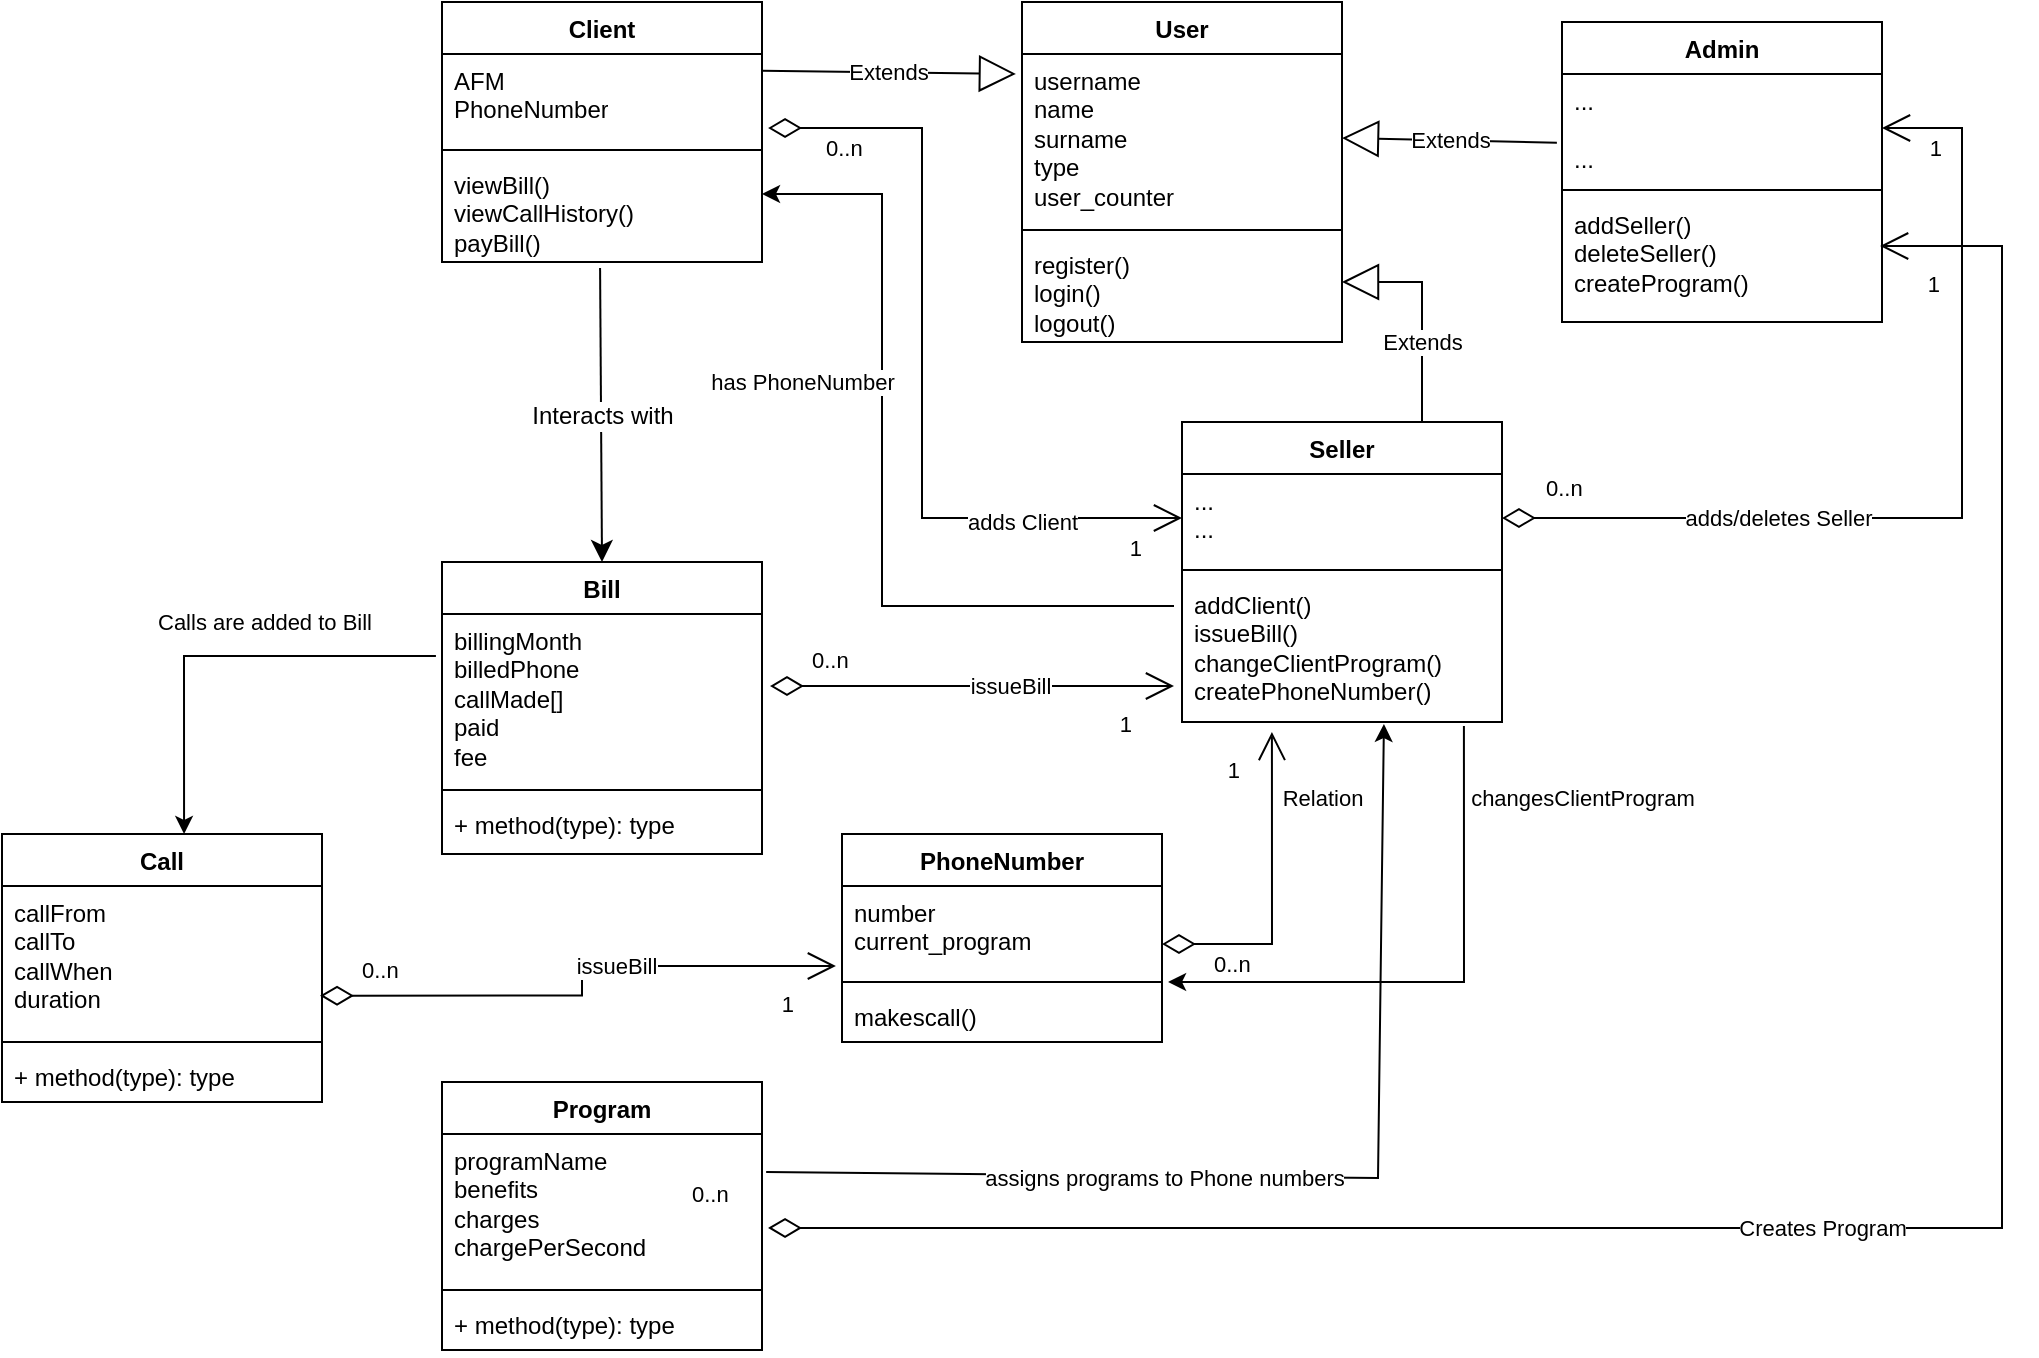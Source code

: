 <mxfile version="24.2.3" type="github">
  <diagram id="C5RBs43oDa-KdzZeNtuy" name="Page-1">
    <mxGraphModel dx="2440" dy="653" grid="1" gridSize="10" guides="1" tooltips="1" connect="1" arrows="1" fold="1" page="1" pageScale="1" pageWidth="827" pageHeight="1169" math="0" shadow="0">
      <root>
        <mxCell id="WIyWlLk6GJQsqaUBKTNV-0" />
        <mxCell id="WIyWlLk6GJQsqaUBKTNV-1" parent="WIyWlLk6GJQsqaUBKTNV-0" />
        <mxCell id="PQQsiV7FaaH9W0I3lToX-6" value="User" style="swimlane;fontStyle=1;align=center;verticalAlign=top;childLayout=stackLayout;horizontal=1;startSize=26;horizontalStack=0;resizeParent=1;resizeParentMax=0;resizeLast=0;collapsible=1;marginBottom=0;whiteSpace=wrap;html=1;" parent="WIyWlLk6GJQsqaUBKTNV-1" vertex="1">
          <mxGeometry x="320" y="40" width="160" height="170" as="geometry">
            <mxRectangle x="254" y="150" width="100" height="30" as="alternateBounds" />
          </mxGeometry>
        </mxCell>
        <mxCell id="PQQsiV7FaaH9W0I3lToX-7" value="username&lt;div&gt;name&lt;/div&gt;&lt;div&gt;surname&lt;/div&gt;&lt;div&gt;type&lt;/div&gt;&lt;div&gt;user_counter&lt;/div&gt;" style="text;strokeColor=none;fillColor=none;align=left;verticalAlign=top;spacingLeft=4;spacingRight=4;overflow=hidden;rotatable=0;points=[[0,0.5],[1,0.5]];portConstraint=eastwest;whiteSpace=wrap;html=1;" parent="PQQsiV7FaaH9W0I3lToX-6" vertex="1">
          <mxGeometry y="26" width="160" height="84" as="geometry" />
        </mxCell>
        <mxCell id="PQQsiV7FaaH9W0I3lToX-8" value="" style="line;strokeWidth=1;fillColor=none;align=left;verticalAlign=middle;spacingTop=-1;spacingLeft=3;spacingRight=3;rotatable=0;labelPosition=right;points=[];portConstraint=eastwest;strokeColor=inherit;" parent="PQQsiV7FaaH9W0I3lToX-6" vertex="1">
          <mxGeometry y="110" width="160" height="8" as="geometry" />
        </mxCell>
        <mxCell id="PQQsiV7FaaH9W0I3lToX-9" value="register()&lt;div&gt;login()&lt;/div&gt;&lt;div&gt;logout()&lt;/div&gt;" style="text;strokeColor=none;fillColor=none;align=left;verticalAlign=top;spacingLeft=4;spacingRight=4;overflow=hidden;rotatable=0;points=[[0,0.5],[1,0.5]];portConstraint=eastwest;whiteSpace=wrap;html=1;" parent="PQQsiV7FaaH9W0I3lToX-6" vertex="1">
          <mxGeometry y="118" width="160" height="52" as="geometry" />
        </mxCell>
        <mxCell id="PQQsiV7FaaH9W0I3lToX-16" value="Admin" style="swimlane;fontStyle=1;align=center;verticalAlign=top;childLayout=stackLayout;horizontal=1;startSize=26;horizontalStack=0;resizeParent=1;resizeParentMax=0;resizeLast=0;collapsible=1;marginBottom=0;whiteSpace=wrap;html=1;" parent="WIyWlLk6GJQsqaUBKTNV-1" vertex="1">
          <mxGeometry x="590" y="50" width="160" height="150" as="geometry" />
        </mxCell>
        <mxCell id="PQQsiV7FaaH9W0I3lToX-17" value="...&lt;div&gt;&lt;br&gt;&lt;/div&gt;&lt;div&gt;...&lt;/div&gt;" style="text;strokeColor=none;fillColor=none;align=left;verticalAlign=top;spacingLeft=4;spacingRight=4;overflow=hidden;rotatable=0;points=[[0,0.5],[1,0.5]];portConstraint=eastwest;whiteSpace=wrap;html=1;" parent="PQQsiV7FaaH9W0I3lToX-16" vertex="1">
          <mxGeometry y="26" width="160" height="54" as="geometry" />
        </mxCell>
        <mxCell id="PQQsiV7FaaH9W0I3lToX-18" value="" style="line;strokeWidth=1;fillColor=none;align=left;verticalAlign=middle;spacingTop=-1;spacingLeft=3;spacingRight=3;rotatable=0;labelPosition=right;points=[];portConstraint=eastwest;strokeColor=inherit;" parent="PQQsiV7FaaH9W0I3lToX-16" vertex="1">
          <mxGeometry y="80" width="160" height="8" as="geometry" />
        </mxCell>
        <mxCell id="PQQsiV7FaaH9W0I3lToX-19" value="addSeller()&lt;div&gt;deleteSeller()&lt;/div&gt;&lt;div&gt;createProgram()&lt;/div&gt;" style="text;strokeColor=none;fillColor=none;align=left;verticalAlign=top;spacingLeft=4;spacingRight=4;overflow=hidden;rotatable=0;points=[[0,0.5],[1,0.5]];portConstraint=eastwest;whiteSpace=wrap;html=1;" parent="PQQsiV7FaaH9W0I3lToX-16" vertex="1">
          <mxGeometry y="88" width="160" height="62" as="geometry" />
        </mxCell>
        <mxCell id="PQQsiV7FaaH9W0I3lToX-20" value="Client" style="swimlane;fontStyle=1;align=center;verticalAlign=top;childLayout=stackLayout;horizontal=1;startSize=26;horizontalStack=0;resizeParent=1;resizeParentMax=0;resizeLast=0;collapsible=1;marginBottom=0;whiteSpace=wrap;html=1;" parent="WIyWlLk6GJQsqaUBKTNV-1" vertex="1">
          <mxGeometry x="30" y="40" width="160" height="130" as="geometry" />
        </mxCell>
        <mxCell id="PQQsiV7FaaH9W0I3lToX-21" value="AFM&lt;div&gt;PhoneNumber&lt;/div&gt;&lt;div&gt;&lt;br&gt;&lt;/div&gt;" style="text;strokeColor=none;fillColor=none;align=left;verticalAlign=top;spacingLeft=4;spacingRight=4;overflow=hidden;rotatable=0;points=[[0,0.5],[1,0.5]];portConstraint=eastwest;whiteSpace=wrap;html=1;" parent="PQQsiV7FaaH9W0I3lToX-20" vertex="1">
          <mxGeometry y="26" width="160" height="44" as="geometry" />
        </mxCell>
        <mxCell id="PQQsiV7FaaH9W0I3lToX-22" value="" style="line;strokeWidth=1;fillColor=none;align=left;verticalAlign=middle;spacingTop=-1;spacingLeft=3;spacingRight=3;rotatable=0;labelPosition=right;points=[];portConstraint=eastwest;strokeColor=inherit;" parent="PQQsiV7FaaH9W0I3lToX-20" vertex="1">
          <mxGeometry y="70" width="160" height="8" as="geometry" />
        </mxCell>
        <mxCell id="PQQsiV7FaaH9W0I3lToX-23" value="viewBill()&lt;div&gt;viewCallHistory()&lt;/div&gt;&lt;div&gt;payBill()&lt;/div&gt;" style="text;strokeColor=none;fillColor=none;align=left;verticalAlign=top;spacingLeft=4;spacingRight=4;overflow=hidden;rotatable=0;points=[[0,0.5],[1,0.5]];portConstraint=eastwest;whiteSpace=wrap;html=1;" parent="PQQsiV7FaaH9W0I3lToX-20" vertex="1">
          <mxGeometry y="78" width="160" height="52" as="geometry" />
        </mxCell>
        <mxCell id="PQQsiV7FaaH9W0I3lToX-24" value="Seller" style="swimlane;fontStyle=1;align=center;verticalAlign=top;childLayout=stackLayout;horizontal=1;startSize=26;horizontalStack=0;resizeParent=1;resizeParentMax=0;resizeLast=0;collapsible=1;marginBottom=0;whiteSpace=wrap;html=1;" parent="WIyWlLk6GJQsqaUBKTNV-1" vertex="1">
          <mxGeometry x="400" y="250" width="160" height="150" as="geometry" />
        </mxCell>
        <mxCell id="PQQsiV7FaaH9W0I3lToX-25" value="...&lt;div&gt;...&lt;/div&gt;" style="text;strokeColor=none;fillColor=none;align=left;verticalAlign=top;spacingLeft=4;spacingRight=4;overflow=hidden;rotatable=0;points=[[0,0.5],[1,0.5]];portConstraint=eastwest;whiteSpace=wrap;html=1;" parent="PQQsiV7FaaH9W0I3lToX-24" vertex="1">
          <mxGeometry y="26" width="160" height="44" as="geometry" />
        </mxCell>
        <mxCell id="PQQsiV7FaaH9W0I3lToX-26" value="" style="line;strokeWidth=1;fillColor=none;align=left;verticalAlign=middle;spacingTop=-1;spacingLeft=3;spacingRight=3;rotatable=0;labelPosition=right;points=[];portConstraint=eastwest;strokeColor=inherit;" parent="PQQsiV7FaaH9W0I3lToX-24" vertex="1">
          <mxGeometry y="70" width="160" height="8" as="geometry" />
        </mxCell>
        <mxCell id="PQQsiV7FaaH9W0I3lToX-27" value="addClient()&lt;div&gt;issueBill()&lt;/div&gt;&lt;div&gt;changeClientProgram()&lt;br&gt;createPhoneNumber()&lt;/div&gt;&lt;div&gt;&lt;br&gt;&lt;/div&gt;" style="text;strokeColor=none;fillColor=none;align=left;verticalAlign=top;spacingLeft=4;spacingRight=4;overflow=hidden;rotatable=0;points=[[0,0.5],[1,0.5]];portConstraint=eastwest;whiteSpace=wrap;html=1;" parent="PQQsiV7FaaH9W0I3lToX-24" vertex="1">
          <mxGeometry y="78" width="160" height="72" as="geometry" />
        </mxCell>
        <mxCell id="PQQsiV7FaaH9W0I3lToX-28" value="Extends" style="endArrow=block;endSize=16;endFill=0;html=1;rounded=0;exitX=0.999;exitY=0.19;exitDx=0;exitDy=0;exitPerimeter=0;entryX=-0.019;entryY=0.119;entryDx=0;entryDy=0;entryPerimeter=0;" parent="WIyWlLk6GJQsqaUBKTNV-1" source="PQQsiV7FaaH9W0I3lToX-21" target="PQQsiV7FaaH9W0I3lToX-7" edge="1">
          <mxGeometry width="160" relative="1" as="geometry">
            <mxPoint x="194" y="100" as="sourcePoint" />
            <mxPoint x="320" y="74" as="targetPoint" />
            <Array as="points" />
          </mxGeometry>
        </mxCell>
        <mxCell id="PQQsiV7FaaH9W0I3lToX-29" value="Extends" style="endArrow=block;endSize=16;endFill=0;html=1;rounded=0;exitX=0.75;exitY=0;exitDx=0;exitDy=0;" parent="WIyWlLk6GJQsqaUBKTNV-1" source="PQQsiV7FaaH9W0I3lToX-24" edge="1">
          <mxGeometry x="-0.273" width="160" relative="1" as="geometry">
            <mxPoint x="470" y="524.24" as="sourcePoint" />
            <mxPoint x="480" y="180" as="targetPoint" />
            <Array as="points">
              <mxPoint x="520" y="180" />
            </Array>
            <mxPoint as="offset" />
          </mxGeometry>
        </mxCell>
        <mxCell id="PQQsiV7FaaH9W0I3lToX-30" value="Extends" style="endArrow=block;endSize=16;endFill=0;html=1;rounded=0;entryX=1;entryY=0.5;entryDx=0;entryDy=0;exitX=-0.016;exitY=0.636;exitDx=0;exitDy=0;exitPerimeter=0;" parent="WIyWlLk6GJQsqaUBKTNV-1" source="PQQsiV7FaaH9W0I3lToX-17" target="PQQsiV7FaaH9W0I3lToX-7" edge="1">
          <mxGeometry width="160" relative="1" as="geometry">
            <mxPoint x="590" y="108" as="sourcePoint" />
            <mxPoint x="634" y="310" as="targetPoint" />
          </mxGeometry>
        </mxCell>
        <mxCell id="PQQsiV7FaaH9W0I3lToX-31" value="PhoneNumber" style="swimlane;fontStyle=1;align=center;verticalAlign=top;childLayout=stackLayout;horizontal=1;startSize=26;horizontalStack=0;resizeParent=1;resizeParentMax=0;resizeLast=0;collapsible=1;marginBottom=0;whiteSpace=wrap;html=1;" parent="WIyWlLk6GJQsqaUBKTNV-1" vertex="1">
          <mxGeometry x="230" y="456" width="160" height="104" as="geometry" />
        </mxCell>
        <mxCell id="PQQsiV7FaaH9W0I3lToX-32" value="&lt;div&gt;number&lt;/div&gt;&lt;div&gt;current_program&lt;/div&gt;" style="text;strokeColor=none;fillColor=none;align=left;verticalAlign=top;spacingLeft=4;spacingRight=4;overflow=hidden;rotatable=0;points=[[0,0.5],[1,0.5]];portConstraint=eastwest;whiteSpace=wrap;html=1;" parent="PQQsiV7FaaH9W0I3lToX-31" vertex="1">
          <mxGeometry y="26" width="160" height="44" as="geometry" />
        </mxCell>
        <mxCell id="PQQsiV7FaaH9W0I3lToX-33" value="" style="line;strokeWidth=1;fillColor=none;align=left;verticalAlign=middle;spacingTop=-1;spacingLeft=3;spacingRight=3;rotatable=0;labelPosition=right;points=[];portConstraint=eastwest;strokeColor=inherit;" parent="PQQsiV7FaaH9W0I3lToX-31" vertex="1">
          <mxGeometry y="70" width="160" height="8" as="geometry" />
        </mxCell>
        <mxCell id="PQQsiV7FaaH9W0I3lToX-34" value="makescall()" style="text;strokeColor=none;fillColor=none;align=left;verticalAlign=top;spacingLeft=4;spacingRight=4;overflow=hidden;rotatable=0;points=[[0,0.5],[1,0.5]];portConstraint=eastwest;whiteSpace=wrap;html=1;" parent="PQQsiV7FaaH9W0I3lToX-31" vertex="1">
          <mxGeometry y="78" width="160" height="26" as="geometry" />
        </mxCell>
        <mxCell id="PQQsiV7FaaH9W0I3lToX-35" value="Program" style="swimlane;fontStyle=1;align=center;verticalAlign=top;childLayout=stackLayout;horizontal=1;startSize=26;horizontalStack=0;resizeParent=1;resizeParentMax=0;resizeLast=0;collapsible=1;marginBottom=0;whiteSpace=wrap;html=1;" parent="WIyWlLk6GJQsqaUBKTNV-1" vertex="1">
          <mxGeometry x="30" y="580" width="160" height="134" as="geometry" />
        </mxCell>
        <mxCell id="PQQsiV7FaaH9W0I3lToX-36" value="programName&lt;div&gt;benefits&lt;/div&gt;&lt;div&gt;charges&lt;/div&gt;&lt;div&gt;chargePerSecond&lt;/div&gt;" style="text;strokeColor=none;fillColor=none;align=left;verticalAlign=top;spacingLeft=4;spacingRight=4;overflow=hidden;rotatable=0;points=[[0,0.5],[1,0.5]];portConstraint=eastwest;whiteSpace=wrap;html=1;" parent="PQQsiV7FaaH9W0I3lToX-35" vertex="1">
          <mxGeometry y="26" width="160" height="74" as="geometry" />
        </mxCell>
        <mxCell id="PQQsiV7FaaH9W0I3lToX-37" value="" style="line;strokeWidth=1;fillColor=none;align=left;verticalAlign=middle;spacingTop=-1;spacingLeft=3;spacingRight=3;rotatable=0;labelPosition=right;points=[];portConstraint=eastwest;strokeColor=inherit;" parent="PQQsiV7FaaH9W0I3lToX-35" vertex="1">
          <mxGeometry y="100" width="160" height="8" as="geometry" />
        </mxCell>
        <mxCell id="PQQsiV7FaaH9W0I3lToX-38" value="+ method(type): type" style="text;strokeColor=none;fillColor=none;align=left;verticalAlign=top;spacingLeft=4;spacingRight=4;overflow=hidden;rotatable=0;points=[[0,0.5],[1,0.5]];portConstraint=eastwest;whiteSpace=wrap;html=1;" parent="PQQsiV7FaaH9W0I3lToX-35" vertex="1">
          <mxGeometry y="108" width="160" height="26" as="geometry" />
        </mxCell>
        <mxCell id="PQQsiV7FaaH9W0I3lToX-39" value="Call" style="swimlane;fontStyle=1;align=center;verticalAlign=top;childLayout=stackLayout;horizontal=1;startSize=26;horizontalStack=0;resizeParent=1;resizeParentMax=0;resizeLast=0;collapsible=1;marginBottom=0;whiteSpace=wrap;html=1;" parent="WIyWlLk6GJQsqaUBKTNV-1" vertex="1">
          <mxGeometry x="-190" y="456" width="160" height="134" as="geometry" />
        </mxCell>
        <mxCell id="PQQsiV7FaaH9W0I3lToX-40" value="callFrom&lt;div&gt;callTo&lt;/div&gt;&lt;div&gt;callWhen&lt;/div&gt;&lt;div&gt;duration&lt;/div&gt;" style="text;strokeColor=none;fillColor=none;align=left;verticalAlign=top;spacingLeft=4;spacingRight=4;overflow=hidden;rotatable=0;points=[[0,0.5],[1,0.5]];portConstraint=eastwest;whiteSpace=wrap;html=1;" parent="PQQsiV7FaaH9W0I3lToX-39" vertex="1">
          <mxGeometry y="26" width="160" height="74" as="geometry" />
        </mxCell>
        <mxCell id="PQQsiV7FaaH9W0I3lToX-41" value="" style="line;strokeWidth=1;fillColor=none;align=left;verticalAlign=middle;spacingTop=-1;spacingLeft=3;spacingRight=3;rotatable=0;labelPosition=right;points=[];portConstraint=eastwest;strokeColor=inherit;" parent="PQQsiV7FaaH9W0I3lToX-39" vertex="1">
          <mxGeometry y="100" width="160" height="8" as="geometry" />
        </mxCell>
        <mxCell id="PQQsiV7FaaH9W0I3lToX-42" value="+ method(type): type" style="text;strokeColor=none;fillColor=none;align=left;verticalAlign=top;spacingLeft=4;spacingRight=4;overflow=hidden;rotatable=0;points=[[0,0.5],[1,0.5]];portConstraint=eastwest;whiteSpace=wrap;html=1;" parent="PQQsiV7FaaH9W0I3lToX-39" vertex="1">
          <mxGeometry y="108" width="160" height="26" as="geometry" />
        </mxCell>
        <mxCell id="PQQsiV7FaaH9W0I3lToX-43" value="Bill" style="swimlane;fontStyle=1;align=center;verticalAlign=top;childLayout=stackLayout;horizontal=1;startSize=26;horizontalStack=0;resizeParent=1;resizeParentMax=0;resizeLast=0;collapsible=1;marginBottom=0;whiteSpace=wrap;html=1;" parent="WIyWlLk6GJQsqaUBKTNV-1" vertex="1">
          <mxGeometry x="30" y="320" width="160" height="146" as="geometry" />
        </mxCell>
        <mxCell id="PQQsiV7FaaH9W0I3lToX-44" value="billingMonth&lt;div&gt;billedPhone&lt;/div&gt;&lt;div&gt;callMade[]&lt;/div&gt;&lt;div&gt;paid&lt;/div&gt;&lt;div&gt;fee&lt;/div&gt;" style="text;strokeColor=none;fillColor=none;align=left;verticalAlign=top;spacingLeft=4;spacingRight=4;overflow=hidden;rotatable=0;points=[[0,0.5],[1,0.5]];portConstraint=eastwest;whiteSpace=wrap;html=1;" parent="PQQsiV7FaaH9W0I3lToX-43" vertex="1">
          <mxGeometry y="26" width="160" height="84" as="geometry" />
        </mxCell>
        <mxCell id="PQQsiV7FaaH9W0I3lToX-45" value="" style="line;strokeWidth=1;fillColor=none;align=left;verticalAlign=middle;spacingTop=-1;spacingLeft=3;spacingRight=3;rotatable=0;labelPosition=right;points=[];portConstraint=eastwest;strokeColor=inherit;" parent="PQQsiV7FaaH9W0I3lToX-43" vertex="1">
          <mxGeometry y="110" width="160" height="8" as="geometry" />
        </mxCell>
        <mxCell id="PQQsiV7FaaH9W0I3lToX-46" value="+ method(type): type" style="text;strokeColor=none;fillColor=none;align=left;verticalAlign=top;spacingLeft=4;spacingRight=4;overflow=hidden;rotatable=0;points=[[0,0.5],[1,0.5]];portConstraint=eastwest;whiteSpace=wrap;html=1;" parent="PQQsiV7FaaH9W0I3lToX-43" vertex="1">
          <mxGeometry y="118" width="160" height="28" as="geometry" />
        </mxCell>
        <mxCell id="S9b0oIYNmGxssWFGSMph-13" value="adds/deletes Seller" style="endArrow=open;html=1;endSize=12;startArrow=diamondThin;startSize=14;startFill=0;edgeStyle=orthogonalEdgeStyle;rounded=0;exitX=1;exitY=0.5;exitDx=0;exitDy=0;entryX=1;entryY=0.5;entryDx=0;entryDy=0;" parent="WIyWlLk6GJQsqaUBKTNV-1" source="PQQsiV7FaaH9W0I3lToX-25" target="PQQsiV7FaaH9W0I3lToX-17" edge="1">
          <mxGeometry x="-0.406" relative="1" as="geometry">
            <mxPoint x="750" y="410" as="sourcePoint" />
            <mxPoint x="910" y="410" as="targetPoint" />
            <Array as="points">
              <mxPoint x="790" y="298" />
              <mxPoint x="790" y="103" />
            </Array>
            <mxPoint as="offset" />
          </mxGeometry>
        </mxCell>
        <mxCell id="S9b0oIYNmGxssWFGSMph-14" value="0..n" style="edgeLabel;resizable=0;html=1;align=left;verticalAlign=top;" parent="S9b0oIYNmGxssWFGSMph-13" connectable="0" vertex="1">
          <mxGeometry x="-1" relative="1" as="geometry">
            <mxPoint x="20" y="-28" as="offset" />
          </mxGeometry>
        </mxCell>
        <mxCell id="S9b0oIYNmGxssWFGSMph-15" value="1" style="edgeLabel;resizable=0;html=1;align=right;verticalAlign=top;" parent="S9b0oIYNmGxssWFGSMph-13" connectable="0" vertex="1">
          <mxGeometry x="1" relative="1" as="geometry">
            <mxPoint x="30" y="-3" as="offset" />
          </mxGeometry>
        </mxCell>
        <mxCell id="S9b0oIYNmGxssWFGSMph-16" value="adds Client" style="endArrow=open;html=1;endSize=12;startArrow=diamondThin;startSize=14;startFill=0;edgeStyle=orthogonalEdgeStyle;rounded=0;entryX=0;entryY=0.5;entryDx=0;entryDy=0;exitX=1.019;exitY=0.841;exitDx=0;exitDy=0;exitPerimeter=0;" parent="WIyWlLk6GJQsqaUBKTNV-1" source="PQQsiV7FaaH9W0I3lToX-21" target="PQQsiV7FaaH9W0I3lToX-25" edge="1">
          <mxGeometry x="0.602" y="-2" relative="1" as="geometry">
            <mxPoint x="290" y="150" as="sourcePoint" />
            <mxPoint x="350" y="110" as="targetPoint" />
            <Array as="points">
              <mxPoint x="270" y="103" />
              <mxPoint x="270" y="298" />
            </Array>
            <mxPoint as="offset" />
          </mxGeometry>
        </mxCell>
        <mxCell id="S9b0oIYNmGxssWFGSMph-17" value="0..n" style="edgeLabel;resizable=0;html=1;align=left;verticalAlign=top;" parent="S9b0oIYNmGxssWFGSMph-16" connectable="0" vertex="1">
          <mxGeometry x="-1" relative="1" as="geometry">
            <mxPoint x="27" y="-3" as="offset" />
          </mxGeometry>
        </mxCell>
        <mxCell id="S9b0oIYNmGxssWFGSMph-18" value="1" style="edgeLabel;resizable=0;html=1;align=right;verticalAlign=top;" parent="S9b0oIYNmGxssWFGSMph-16" connectable="0" vertex="1">
          <mxGeometry x="1" relative="1" as="geometry">
            <mxPoint x="-20" y="2" as="offset" />
          </mxGeometry>
        </mxCell>
        <mxCell id="S9b0oIYNmGxssWFGSMph-22" value="Relation" style="endArrow=open;html=1;endSize=12;startArrow=diamondThin;startSize=14;startFill=0;edgeStyle=orthogonalEdgeStyle;rounded=0;exitX=1;exitY=0.659;exitDx=0;exitDy=0;entryX=0.281;entryY=1.069;entryDx=0;entryDy=0;exitPerimeter=0;entryPerimeter=0;" parent="WIyWlLk6GJQsqaUBKTNV-1" source="PQQsiV7FaaH9W0I3lToX-32" target="PQQsiV7FaaH9W0I3lToX-27" edge="1">
          <mxGeometry x="0.587" y="-25" relative="1" as="geometry">
            <mxPoint x="320" y="360" as="sourcePoint" />
            <mxPoint x="530" y="310" as="targetPoint" />
            <Array as="points">
              <mxPoint x="445" y="511" />
            </Array>
            <mxPoint as="offset" />
          </mxGeometry>
        </mxCell>
        <mxCell id="S9b0oIYNmGxssWFGSMph-23" value="0..n" style="edgeLabel;resizable=0;html=1;align=left;verticalAlign=top;" parent="S9b0oIYNmGxssWFGSMph-22" connectable="0" vertex="1">
          <mxGeometry x="-1" relative="1" as="geometry">
            <mxPoint x="24" y="-3" as="offset" />
          </mxGeometry>
        </mxCell>
        <mxCell id="S9b0oIYNmGxssWFGSMph-24" value="1" style="edgeLabel;resizable=0;html=1;align=right;verticalAlign=top;" parent="S9b0oIYNmGxssWFGSMph-22" connectable="0" vertex="1">
          <mxGeometry x="1" relative="1" as="geometry">
            <mxPoint x="-15" y="6" as="offset" />
          </mxGeometry>
        </mxCell>
        <mxCell id="FqNcEAtLq2740I8LnWUh-6" value="issueBill" style="endArrow=open;html=1;endSize=12;startArrow=diamondThin;startSize=14;startFill=0;edgeStyle=orthogonalEdgeStyle;rounded=0;exitX=1.025;exitY=0.429;exitDx=0;exitDy=0;exitPerimeter=0;entryX=-0.025;entryY=0.75;entryDx=0;entryDy=0;entryPerimeter=0;" parent="WIyWlLk6GJQsqaUBKTNV-1" source="PQQsiV7FaaH9W0I3lToX-44" target="PQQsiV7FaaH9W0I3lToX-27" edge="1">
          <mxGeometry x="0.193" relative="1" as="geometry">
            <mxPoint x="230" y="400" as="sourcePoint" />
            <mxPoint x="360" y="430" as="targetPoint" />
            <Array as="points" />
            <mxPoint as="offset" />
          </mxGeometry>
        </mxCell>
        <mxCell id="FqNcEAtLq2740I8LnWUh-7" value="0..n" style="edgeLabel;resizable=0;html=1;align=left;verticalAlign=top;" parent="FqNcEAtLq2740I8LnWUh-6" connectable="0" vertex="1">
          <mxGeometry x="-1" relative="1" as="geometry">
            <mxPoint x="19" y="-26" as="offset" />
          </mxGeometry>
        </mxCell>
        <mxCell id="FqNcEAtLq2740I8LnWUh-8" value="1" style="edgeLabel;resizable=0;html=1;align=right;verticalAlign=top;" parent="FqNcEAtLq2740I8LnWUh-6" connectable="0" vertex="1">
          <mxGeometry x="1" relative="1" as="geometry">
            <mxPoint x="-20" y="6" as="offset" />
          </mxGeometry>
        </mxCell>
        <mxCell id="FqNcEAtLq2740I8LnWUh-9" value="Creates Program" style="endArrow=open;html=1;endSize=12;startArrow=diamondThin;startSize=14;startFill=0;edgeStyle=orthogonalEdgeStyle;rounded=0;entryX=0.994;entryY=0.387;entryDx=0;entryDy=0;entryPerimeter=0;exitX=1.019;exitY=0.635;exitDx=0;exitDy=0;exitPerimeter=0;" parent="WIyWlLk6GJQsqaUBKTNV-1" source="PQQsiV7FaaH9W0I3lToX-36" target="PQQsiV7FaaH9W0I3lToX-19" edge="1">
          <mxGeometry x="-0.098" relative="1" as="geometry">
            <mxPoint x="230" y="660" as="sourcePoint" />
            <mxPoint x="690" y="250" as="targetPoint" />
            <Array as="points">
              <mxPoint x="810" y="653" />
              <mxPoint x="810" y="162" />
            </Array>
            <mxPoint as="offset" />
          </mxGeometry>
        </mxCell>
        <mxCell id="FqNcEAtLq2740I8LnWUh-10" value="0..n" style="edgeLabel;resizable=0;html=1;align=left;verticalAlign=top;" parent="FqNcEAtLq2740I8LnWUh-9" connectable="0" vertex="1">
          <mxGeometry x="-1" relative="1" as="geometry">
            <mxPoint x="-40" y="-30" as="offset" />
          </mxGeometry>
        </mxCell>
        <mxCell id="FqNcEAtLq2740I8LnWUh-11" value="1" style="edgeLabel;resizable=0;html=1;align=right;verticalAlign=top;" parent="FqNcEAtLq2740I8LnWUh-9" connectable="0" vertex="1">
          <mxGeometry x="1" relative="1" as="geometry">
            <mxPoint x="31" y="6" as="offset" />
          </mxGeometry>
        </mxCell>
        <mxCell id="FqNcEAtLq2740I8LnWUh-26" value="" style="endArrow=classic;html=1;rounded=0;fontSize=12;startSize=8;endSize=8;curved=1;exitX=0.494;exitY=1.058;exitDx=0;exitDy=0;exitPerimeter=0;entryX=0.5;entryY=0;entryDx=0;entryDy=0;" parent="WIyWlLk6GJQsqaUBKTNV-1" source="PQQsiV7FaaH9W0I3lToX-23" target="PQQsiV7FaaH9W0I3lToX-43" edge="1">
          <mxGeometry relative="1" as="geometry">
            <mxPoint x="80" y="240" as="sourcePoint" />
            <mxPoint x="180" y="240" as="targetPoint" />
          </mxGeometry>
        </mxCell>
        <mxCell id="FqNcEAtLq2740I8LnWUh-27" value="Interacts with" style="edgeLabel;resizable=0;html=1;fontSize=12;;align=center;verticalAlign=middle;" parent="FqNcEAtLq2740I8LnWUh-26" connectable="0" vertex="1">
          <mxGeometry relative="1" as="geometry" />
        </mxCell>
        <mxCell id="ZRw_U6qxjAQ-fMK9GYlp-0" value="issueBill" style="endArrow=open;html=1;endSize=12;startArrow=diamondThin;startSize=14;startFill=0;edgeStyle=orthogonalEdgeStyle;rounded=0;exitX=0.994;exitY=0.741;exitDx=0;exitDy=0;exitPerimeter=0;entryX=-0.019;entryY=0.909;entryDx=0;entryDy=0;entryPerimeter=0;" parent="WIyWlLk6GJQsqaUBKTNV-1" source="PQQsiV7FaaH9W0I3lToX-40" target="PQQsiV7FaaH9W0I3lToX-32" edge="1">
          <mxGeometry x="0.193" relative="1" as="geometry">
            <mxPoint x="-12" y="520" as="sourcePoint" />
            <mxPoint x="160" y="510" as="targetPoint" />
            <Array as="points" />
            <mxPoint as="offset" />
          </mxGeometry>
        </mxCell>
        <mxCell id="ZRw_U6qxjAQ-fMK9GYlp-1" value="0..n" style="edgeLabel;resizable=0;html=1;align=left;verticalAlign=top;" parent="ZRw_U6qxjAQ-fMK9GYlp-0" connectable="0" vertex="1">
          <mxGeometry x="-1" relative="1" as="geometry">
            <mxPoint x="19" y="-26" as="offset" />
          </mxGeometry>
        </mxCell>
        <mxCell id="ZRw_U6qxjAQ-fMK9GYlp-2" value="1" style="edgeLabel;resizable=0;html=1;align=right;verticalAlign=top;" parent="ZRw_U6qxjAQ-fMK9GYlp-0" connectable="0" vertex="1">
          <mxGeometry x="1" relative="1" as="geometry">
            <mxPoint x="-20" y="6" as="offset" />
          </mxGeometry>
        </mxCell>
        <mxCell id="ZRw_U6qxjAQ-fMK9GYlp-3" value="" style="endArrow=classic;html=1;rounded=0;entryX=0.569;entryY=0;entryDx=0;entryDy=0;entryPerimeter=0;exitX=-0.019;exitY=0.25;exitDx=0;exitDy=0;exitPerimeter=0;" parent="WIyWlLk6GJQsqaUBKTNV-1" source="PQQsiV7FaaH9W0I3lToX-44" target="PQQsiV7FaaH9W0I3lToX-39" edge="1">
          <mxGeometry relative="1" as="geometry">
            <mxPoint x="-160" y="320" as="sourcePoint" />
            <mxPoint x="-60" y="320" as="targetPoint" />
            <Array as="points">
              <mxPoint x="-99" y="367" />
            </Array>
          </mxGeometry>
        </mxCell>
        <mxCell id="ZRw_U6qxjAQ-fMK9GYlp-4" value="Calls are added to Bill" style="edgeLabel;resizable=0;html=1;;align=center;verticalAlign=middle;" parent="ZRw_U6qxjAQ-fMK9GYlp-3" connectable="0" vertex="1">
          <mxGeometry relative="1" as="geometry">
            <mxPoint x="21" y="-17" as="offset" />
          </mxGeometry>
        </mxCell>
        <mxCell id="7mp21v4PdJmZDxbPtNOf-0" value="" style="endArrow=classic;html=1;rounded=0;exitX=0.881;exitY=1.028;exitDx=0;exitDy=0;exitPerimeter=0;entryX=1.019;entryY=-0.154;entryDx=0;entryDy=0;entryPerimeter=0;" parent="WIyWlLk6GJQsqaUBKTNV-1" source="PQQsiV7FaaH9W0I3lToX-27" target="PQQsiV7FaaH9W0I3lToX-34" edge="1">
          <mxGeometry relative="1" as="geometry">
            <mxPoint x="480" y="530" as="sourcePoint" />
            <mxPoint x="580" y="530" as="targetPoint" />
            <Array as="points">
              <mxPoint x="541" y="530" />
            </Array>
          </mxGeometry>
        </mxCell>
        <mxCell id="7mp21v4PdJmZDxbPtNOf-1" value="changesClientProgram" style="edgeLabel;resizable=0;html=1;;align=center;verticalAlign=middle;" parent="7mp21v4PdJmZDxbPtNOf-0" connectable="0" vertex="1">
          <mxGeometry relative="1" as="geometry">
            <mxPoint x="69" y="-92" as="offset" />
          </mxGeometry>
        </mxCell>
        <mxCell id="7mp21v4PdJmZDxbPtNOf-2" value="" style="endArrow=classic;html=1;rounded=0;exitX=1.013;exitY=0.257;exitDx=0;exitDy=0;exitPerimeter=0;entryX=0.631;entryY=1.014;entryDx=0;entryDy=0;entryPerimeter=0;" parent="WIyWlLk6GJQsqaUBKTNV-1" source="PQQsiV7FaaH9W0I3lToX-36" target="PQQsiV7FaaH9W0I3lToX-27" edge="1">
          <mxGeometry relative="1" as="geometry">
            <mxPoint x="498" y="500" as="sourcePoint" />
            <mxPoint x="350" y="628" as="targetPoint" />
            <Array as="points">
              <mxPoint x="498" y="628" />
            </Array>
          </mxGeometry>
        </mxCell>
        <mxCell id="7mp21v4PdJmZDxbPtNOf-3" value="assigns programs to Phone numbers" style="edgeLabel;resizable=0;html=1;;align=center;verticalAlign=middle;" parent="7mp21v4PdJmZDxbPtNOf-2" connectable="0" vertex="1">
          <mxGeometry relative="1" as="geometry">
            <mxPoint x="-68" as="offset" />
          </mxGeometry>
        </mxCell>
        <mxCell id="7mp21v4PdJmZDxbPtNOf-4" value="" style="endArrow=classic;html=1;rounded=0;exitX=-0.025;exitY=0.194;exitDx=0;exitDy=0;exitPerimeter=0;entryX=1;entryY=0.346;entryDx=0;entryDy=0;entryPerimeter=0;" parent="WIyWlLk6GJQsqaUBKTNV-1" source="PQQsiV7FaaH9W0I3lToX-27" target="PQQsiV7FaaH9W0I3lToX-23" edge="1">
          <mxGeometry relative="1" as="geometry">
            <mxPoint x="-79" y="435.5" as="sourcePoint" />
            <mxPoint x="230" y="211.5" as="targetPoint" />
            <Array as="points">
              <mxPoint x="250" y="342" />
              <mxPoint x="250" y="136" />
            </Array>
          </mxGeometry>
        </mxCell>
        <mxCell id="7mp21v4PdJmZDxbPtNOf-5" value="has PhoneNumber" style="edgeLabel;resizable=0;html=1;;align=center;verticalAlign=middle;" parent="7mp21v4PdJmZDxbPtNOf-4" connectable="0" vertex="1">
          <mxGeometry relative="1" as="geometry">
            <mxPoint x="-40" y="-52" as="offset" />
          </mxGeometry>
        </mxCell>
      </root>
    </mxGraphModel>
  </diagram>
</mxfile>
